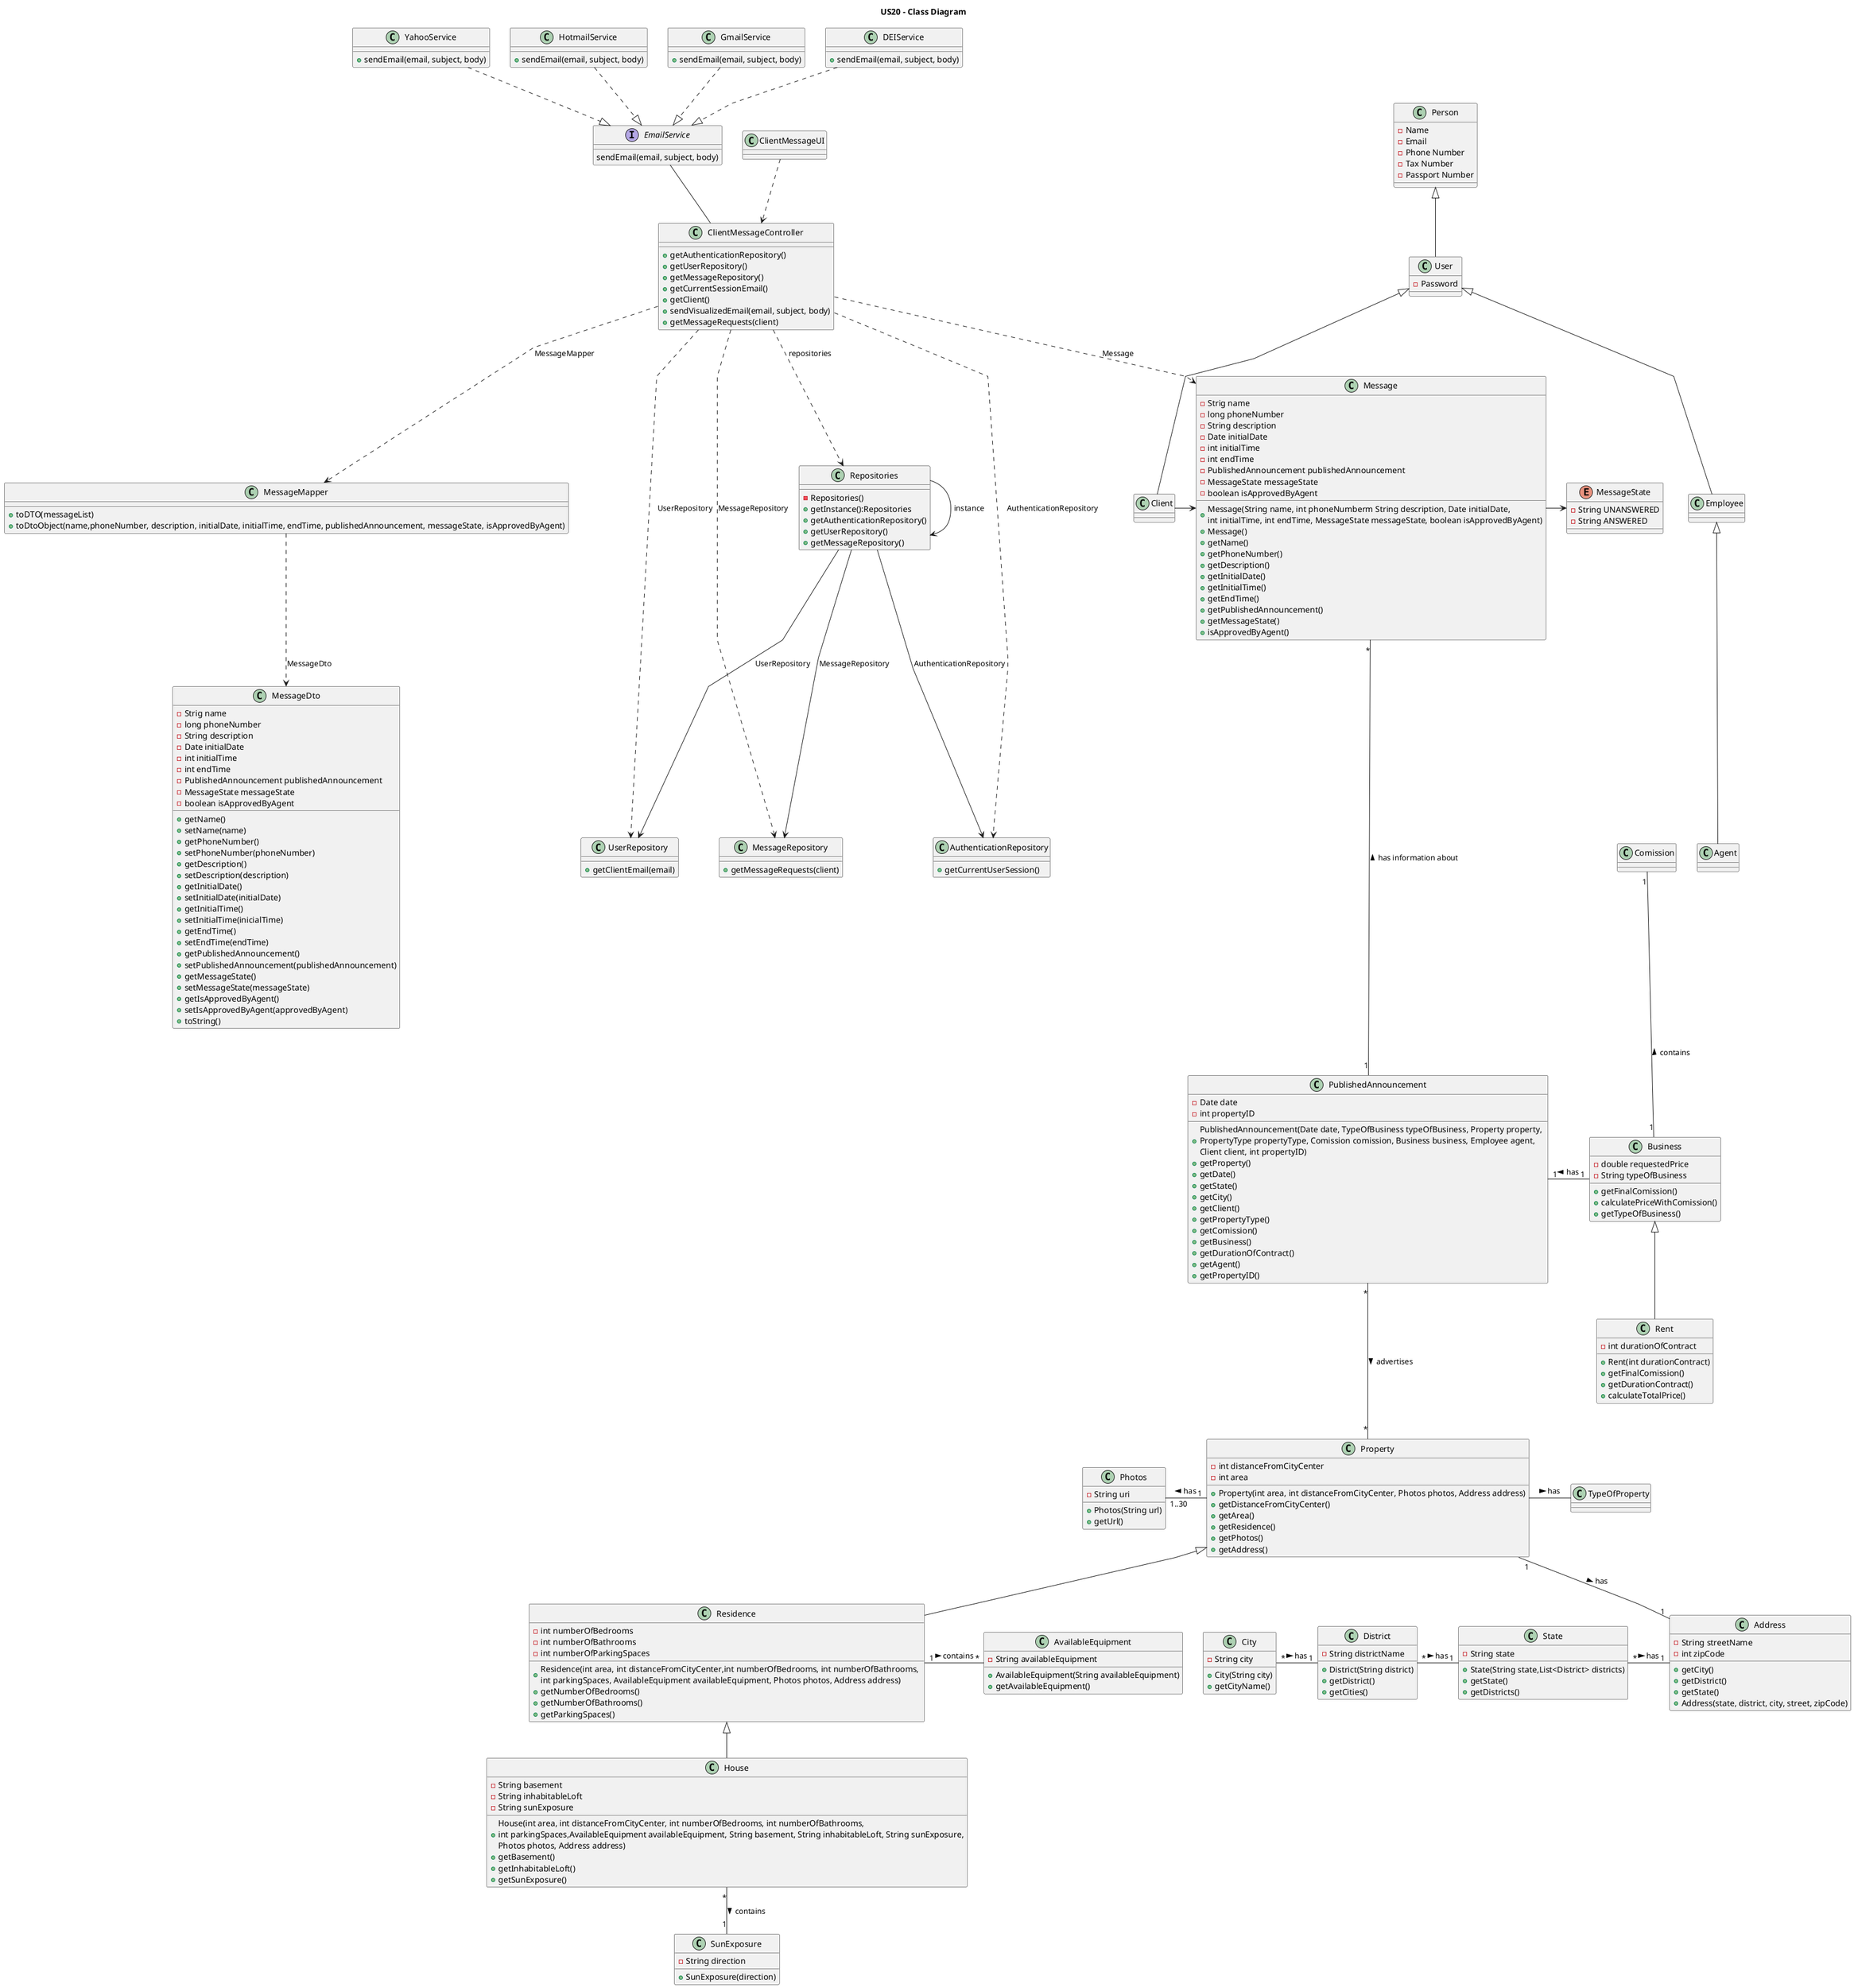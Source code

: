 @startuml

'skinparam monochrome true
skinparam packageStyle rectangle
skinparam shadowing false
skinparam linetype polyline
'skinparam linetype orto
'skinparam classAttributeIconSize 0
'left to right direction

title US20 - Class Diagram

class Repositories {
    -Repositories()
    +getInstance():Repositories
    +getAuthenticationRepository()
    +getUserRepository()
    +getMessageRepository()
}

class Message {
    -Strig name
    -long phoneNumber
    -String description
    -Date initialDate
    -int initialTime
    -int endTime
    -PublishedAnnouncement publishedAnnouncement
    -MessageState messageState
    -boolean isApprovedByAgent
    + Message(String name, int phoneNumberm String description, Date initialDate, \nint initialTime, int endTime, MessageState messageState, boolean isApprovedByAgent)
    + Message()
    + getName()
    + getPhoneNumber()
    + getDescription()
    + getInitialDate()
    + getInitialTime()
    + getEndTime()
    + getPublishedAnnouncement()
    + getMessageState()
    + isApprovedByAgent()
}

class MessageMapper {
    +toDTO(messageList)
    +toDtoObject(name,phoneNumber, description, initialDate, initialTime, endTime, publishedAnnouncement, messageState, isApprovedByAgent)
}

class ClientMessageController {
    +getAuthenticationRepository()
    +getUserRepository()
    +getMessageRepository()
    +getCurrentSessionEmail()
    +getClient()
    +sendVisualizedEmail(email, subject, body)
    +getMessageRequests(client)
}

class MessageRepository {
    +getMessageRequests(client)
}

class AuthenticationRepository {
    +getCurrentUserSession()
}

class UserRepository {
    +getClientEmail(email)
}

class User {
    -Password
}

class Person {
    -Name
    -Email
    -Phone Number
    -Tax Number
    -Passport Number
}

class Client {

}

class MessageDto {
    -Strig name
    -long phoneNumber
    -String description
    -Date initialDate
    -int initialTime
    -int endTime
    -PublishedAnnouncement publishedAnnouncement
    -MessageState messageState
    -boolean isApprovedByAgent
    +getName()
    +setName(name)
    +getPhoneNumber()
    +setPhoneNumber(phoneNumber)
    +getDescription()
    +setDescription(description)
    +getInitialDate()
    +setInitialDate(initialDate)
    +getInitialTime()
    +setInitialTime(inicialTime)
    +getEndTime()
    +setEndTime(endTime)
    +getPublishedAnnouncement()
    +setPublishedAnnouncement(publishedAnnouncement)
    +getMessageState()
    +setMessageState(messageState)
    +getIsApprovedByAgent()
    +setIsApprovedByAgent(approvedByAgent)
    +toString()
}

class ClientMessageUI {

}

class Residence {
    - int numberOfBedrooms
    - int numberOfBathrooms
    - int numberOfParkingSpaces

    + Residence(int area, int distanceFromCityCenter,int numberOfBedrooms, int numberOfBathrooms, \nint parkingSpaces, AvailableEquipment availableEquipment, Photos photos, Address address)
    + getNumberOfBedrooms()
    + getNumberOfBathrooms()
    + getParkingSpaces()
}

class House {
    - String basement
    - String inhabitableLoft
    - String sunExposure

    + House(int area, int distanceFromCityCenter, int numberOfBedrooms, int numberOfBathrooms, \nint parkingSpaces,AvailableEquipment availableEquipment, String basement, String inhabitableLoft, String sunExposure,\nPhotos photos, Address address)
    + getBasement()
    + getInhabitableLoft()
    + getSunExposure()
}

class SunExposure {
    - String direction

    + SunExposure(direction)
}

class AvailableEquipment {
    - String availableEquipment

    + AvailableEquipment(String availableEquipment)
    + getAvailableEquipment()
}

class Address{
    - String streetName
    - int zipCode
    + getCity()
    + getDistrict()
    + getState()
    + Address(state, district, city, street, zipCode)
}

class District {
    - String districtName

    + District(String district)
    + getDistrict()
    + getCities()
}

class City{
    - String city

    + City(String city)
    + getCityName()
}

class State{
    - String state

    + State(String state,List<District> districts)
    + getState()
    + getDistricts()
}

class Photos {
    - String uri

    + Photos(String url)
    + getUrl()
}

class Property {
    - int distanceFromCityCenter
    - int area

    + Property(int area, int distanceFromCityCenter, Photos photos, Address address)
    + getDistanceFromCityCenter()
    + getArea()
    + getResidence()
    + getPhotos()
    + getAddress()
}

class Rent {
    - int durationOfContract

    + Rent(int durationContract)
    + getFinalComission()
    + getDurationContract()
    + calculateTotalPrice()
}

class PublishedAnnouncement {
    - Date date
    - int propertyID

    + PublishedAnnouncement(Date date, TypeOfBusiness typeOfBusiness, Property property, \nPropertyType propertyType, Comission comission, Business business, Employee agent, \nClient client, int propertyID)
    + getProperty()
    + getDate()
    + getState()
    + getCity()
    + getClient()
    + getPropertyType()
    + getComission()
    + getBusiness()
    + getDurationOfContract()
    + getAgent()
    + getPropertyID()
}

class Business {
    - double requestedPrice
    - String typeOfBusiness

    + getFinalComission()
    + calculatePriceWithComission()
    + getTypeOfBusiness()
}

enum MessageState {
    - String UNANSWERED
    - String ANSWERED
}

interface EmailService {
    sendEmail(email, subject, body)
}

class DEIService {
    + sendEmail(email, subject, body)
}

class GmailService {
    + sendEmail(email, subject, body)
}

class HotmailService {
    + sendEmail(email, subject, body)
}

class YahooService {
    + sendEmail(email, subject, body)
}

Repositories -> Repositories:instance
Client -> Message
Repositories --> MessageRepository: MessageRepository
Repositories --> AuthenticationRepository: AuthenticationRepository
Repositories --> UserRepository: UserRepository
EmailService -- ClientMessageController
ClientMessageController ..> Repositories : repositories
ClientMessageController ..> MessageRepository : MessageRepository
ClientMessageController ..> Message : Message
ClientMessageController ..> MessageMapper : MessageMapper
ClientMessageController ..> UserRepository : UserRepository
ClientMessageController ..> AuthenticationRepository : AuthenticationRepository
ClientMessageUI ..> ClientMessageController
MessageMapper ..> MessageDto: MessageDto

Message "*" --- "1" PublishedAnnouncement : has information about <
Message -right-> MessageState
PublishedAnnouncement "1" -right- "1" Business : has <
PublishedAnnouncement "*" --- "*" Property : advertises >
Property "1" -left- "1..30" Photos : has >
Property <|-- Residence
Property "1" -- "1" Address : has >
Property -right- TypeOfProperty : has >
Residence "1" -right- "*" AvailableEquipment : contains >
House "*" -- "1" SunExposure : contains >
Business "1" -up- "1" Comission : contains >
Address "1" -left- "*" State : has <
State "1" -left- "*" District : has <
District "1" -left- "*" City : has <

Person <|-- User
User <|-- Client
User <|-- Employee
Employee <|-- Agent
EmailService <|..up DEIService
EmailService <|..up GmailService
EmailService <|..up HotmailService
EmailService <|..up YahooService
Residence <|-- House
Business <|-- Rent

@enduml